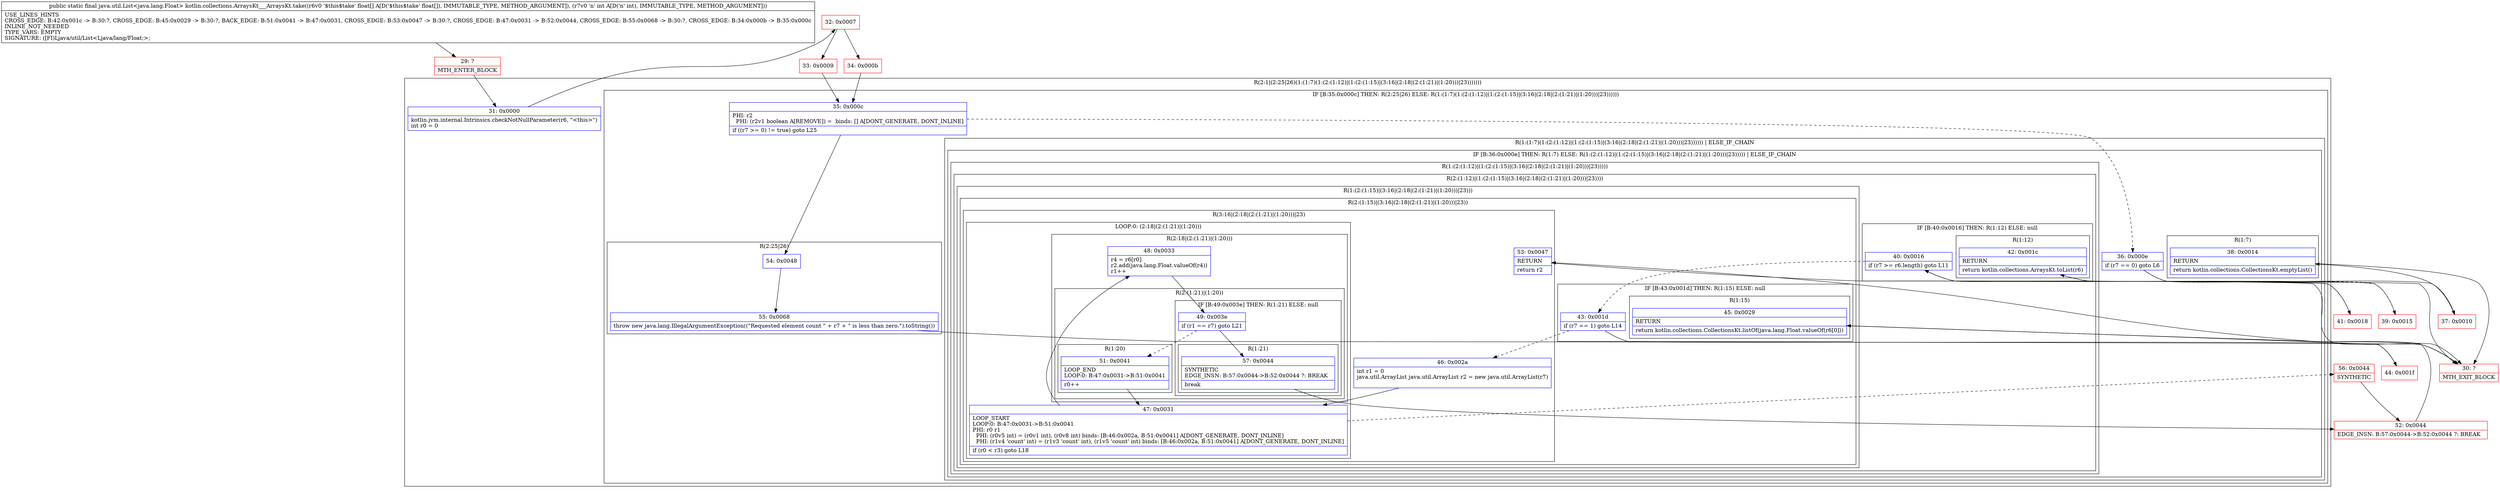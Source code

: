 digraph "CFG forkotlin.collections.ArraysKt___ArraysKt.take([FI)Ljava\/util\/List;" {
subgraph cluster_Region_1726907037 {
label = "R(2:1|(2:25|26)(1:(1:7)(1:(2:(1:12)|(1:(2:(1:15)|(3:16|(2:18|(2:(1:21)|(1:20)))|23)))))))";
node [shape=record,color=blue];
Node_31 [shape=record,label="{31\:\ 0x0000|kotlin.jvm.internal.Intrinsics.checkNotNullParameter(r6, \"\<this\>\")\lint r0 = 0\l}"];
subgraph cluster_IfRegion_233468546 {
label = "IF [B:35:0x000c] THEN: R(2:25|26) ELSE: R(1:(1:7)(1:(2:(1:12)|(1:(2:(1:15)|(3:16|(2:18|(2:(1:21)|(1:20)))|23))))))";
node [shape=record,color=blue];
Node_35 [shape=record,label="{35\:\ 0x000c|PHI: r2 \l  PHI: (r2v1 boolean A[REMOVE]) =  binds: [] A[DONT_GENERATE, DONT_INLINE]\l|if ((r7 \>= 0) != true) goto L25\l}"];
subgraph cluster_Region_1030641843 {
label = "R(2:25|26)";
node [shape=record,color=blue];
Node_54 [shape=record,label="{54\:\ 0x0048}"];
Node_55 [shape=record,label="{55\:\ 0x0068|throw new java.lang.IllegalArgumentException((\"Requested element count \" + r7 + \" is less than zero.\").toString())\l}"];
}
subgraph cluster_Region_880908904 {
label = "R(1:(1:7)(1:(2:(1:12)|(1:(2:(1:15)|(3:16|(2:18|(2:(1:21)|(1:20)))|23)))))) | ELSE_IF_CHAIN\l";
node [shape=record,color=blue];
subgraph cluster_IfRegion_747263247 {
label = "IF [B:36:0x000e] THEN: R(1:7) ELSE: R(1:(2:(1:12)|(1:(2:(1:15)|(3:16|(2:18|(2:(1:21)|(1:20)))|23))))) | ELSE_IF_CHAIN\l";
node [shape=record,color=blue];
Node_36 [shape=record,label="{36\:\ 0x000e|if (r7 == 0) goto L6\l}"];
subgraph cluster_Region_1915374718 {
label = "R(1:7)";
node [shape=record,color=blue];
Node_38 [shape=record,label="{38\:\ 0x0014|RETURN\l|return kotlin.collections.CollectionsKt.emptyList()\l}"];
}
subgraph cluster_Region_1036925256 {
label = "R(1:(2:(1:12)|(1:(2:(1:15)|(3:16|(2:18|(2:(1:21)|(1:20)))|23)))))";
node [shape=record,color=blue];
subgraph cluster_Region_94676547 {
label = "R(2:(1:12)|(1:(2:(1:15)|(3:16|(2:18|(2:(1:21)|(1:20)))|23))))";
node [shape=record,color=blue];
subgraph cluster_IfRegion_2079898069 {
label = "IF [B:40:0x0016] THEN: R(1:12) ELSE: null";
node [shape=record,color=blue];
Node_40 [shape=record,label="{40\:\ 0x0016|if (r7 \>= r6.length) goto L11\l}"];
subgraph cluster_Region_1527862120 {
label = "R(1:12)";
node [shape=record,color=blue];
Node_42 [shape=record,label="{42\:\ 0x001c|RETURN\l|return kotlin.collections.ArraysKt.toList(r6)\l}"];
}
}
subgraph cluster_Region_400106811 {
label = "R(1:(2:(1:15)|(3:16|(2:18|(2:(1:21)|(1:20)))|23)))";
node [shape=record,color=blue];
subgraph cluster_Region_938417981 {
label = "R(2:(1:15)|(3:16|(2:18|(2:(1:21)|(1:20)))|23))";
node [shape=record,color=blue];
subgraph cluster_IfRegion_166149636 {
label = "IF [B:43:0x001d] THEN: R(1:15) ELSE: null";
node [shape=record,color=blue];
Node_43 [shape=record,label="{43\:\ 0x001d|if (r7 == 1) goto L14\l}"];
subgraph cluster_Region_1488758339 {
label = "R(1:15)";
node [shape=record,color=blue];
Node_45 [shape=record,label="{45\:\ 0x0029|RETURN\l|return kotlin.collections.CollectionsKt.listOf(java.lang.Float.valueOf(r6[0]))\l}"];
}
}
subgraph cluster_Region_2084890446 {
label = "R(3:16|(2:18|(2:(1:21)|(1:20)))|23)";
node [shape=record,color=blue];
Node_46 [shape=record,label="{46\:\ 0x002a|int r1 = 0\ljava.util.ArrayList java.util.ArrayList r2 = new java.util.ArrayList(r7)\l\l}"];
subgraph cluster_LoopRegion_101888146 {
label = "LOOP:0: (2:18|(2:(1:21)|(1:20)))";
node [shape=record,color=blue];
Node_47 [shape=record,label="{47\:\ 0x0031|LOOP_START\lLOOP:0: B:47:0x0031\-\>B:51:0x0041\lPHI: r0 r1 \l  PHI: (r0v5 int) = (r0v1 int), (r0v8 int) binds: [B:46:0x002a, B:51:0x0041] A[DONT_GENERATE, DONT_INLINE]\l  PHI: (r1v4 'count' int) = (r1v3 'count' int), (r1v5 'count' int) binds: [B:46:0x002a, B:51:0x0041] A[DONT_GENERATE, DONT_INLINE]\l|if (r0 \< r3) goto L18\l}"];
subgraph cluster_Region_1123046927 {
label = "R(2:18|(2:(1:21)|(1:20)))";
node [shape=record,color=blue];
Node_48 [shape=record,label="{48\:\ 0x0033|r4 = r6[r0]\lr2.add(java.lang.Float.valueOf(r4))\lr1++\l}"];
subgraph cluster_Region_1229668762 {
label = "R(2:(1:21)|(1:20))";
node [shape=record,color=blue];
subgraph cluster_IfRegion_1848408113 {
label = "IF [B:49:0x003e] THEN: R(1:21) ELSE: null";
node [shape=record,color=blue];
Node_49 [shape=record,label="{49\:\ 0x003e|if (r1 == r7) goto L21\l}"];
subgraph cluster_Region_2037141929 {
label = "R(1:21)";
node [shape=record,color=blue];
Node_57 [shape=record,label="{57\:\ 0x0044|SYNTHETIC\lEDGE_INSN: B:57:0x0044\-\>B:52:0x0044 ?: BREAK  \l|break\l}"];
}
}
subgraph cluster_Region_831826585 {
label = "R(1:20)";
node [shape=record,color=blue];
Node_51 [shape=record,label="{51\:\ 0x0041|LOOP_END\lLOOP:0: B:47:0x0031\-\>B:51:0x0041\l|r0++\l}"];
}
}
}
}
Node_53 [shape=record,label="{53\:\ 0x0047|RETURN\l|return r2\l}"];
}
}
}
}
}
}
}
}
}
Node_29 [shape=record,color=red,label="{29\:\ ?|MTH_ENTER_BLOCK\l}"];
Node_32 [shape=record,color=red,label="{32\:\ 0x0007}"];
Node_33 [shape=record,color=red,label="{33\:\ 0x0009}"];
Node_37 [shape=record,color=red,label="{37\:\ 0x0010}"];
Node_30 [shape=record,color=red,label="{30\:\ ?|MTH_EXIT_BLOCK\l}"];
Node_39 [shape=record,color=red,label="{39\:\ 0x0015}"];
Node_41 [shape=record,color=red,label="{41\:\ 0x0018}"];
Node_44 [shape=record,color=red,label="{44\:\ 0x001f}"];
Node_52 [shape=record,color=red,label="{52\:\ 0x0044|EDGE_INSN: B:57:0x0044\-\>B:52:0x0044 ?: BREAK  \l}"];
Node_56 [shape=record,color=red,label="{56\:\ 0x0044|SYNTHETIC\l}"];
Node_34 [shape=record,color=red,label="{34\:\ 0x000b}"];
MethodNode[shape=record,label="{public static final java.util.List\<java.lang.Float\> kotlin.collections.ArraysKt___ArraysKt.take((r6v0 '$this$take' float[] A[D('$this$take' float[]), IMMUTABLE_TYPE, METHOD_ARGUMENT]), (r7v0 'n' int A[D('n' int), IMMUTABLE_TYPE, METHOD_ARGUMENT]))  | USE_LINES_HINTS\lCROSS_EDGE: B:42:0x001c \-\> B:30:?, CROSS_EDGE: B:45:0x0029 \-\> B:30:?, BACK_EDGE: B:51:0x0041 \-\> B:47:0x0031, CROSS_EDGE: B:53:0x0047 \-\> B:30:?, CROSS_EDGE: B:47:0x0031 \-\> B:52:0x0044, CROSS_EDGE: B:55:0x0068 \-\> B:30:?, CROSS_EDGE: B:34:0x000b \-\> B:35:0x000c\lINLINE_NOT_NEEDED\lTYPE_VARS: EMPTY\lSIGNATURE: ([FI)Ljava\/util\/List\<Ljava\/lang\/Float;\>;\l}"];
MethodNode -> Node_29;Node_31 -> Node_32;
Node_35 -> Node_36[style=dashed];
Node_35 -> Node_54;
Node_54 -> Node_55;
Node_55 -> Node_30;
Node_36 -> Node_37;
Node_36 -> Node_39[style=dashed];
Node_38 -> Node_30;
Node_40 -> Node_41;
Node_40 -> Node_43[style=dashed];
Node_42 -> Node_30;
Node_43 -> Node_44;
Node_43 -> Node_46[style=dashed];
Node_45 -> Node_30;
Node_46 -> Node_47;
Node_47 -> Node_48;
Node_47 -> Node_56[style=dashed];
Node_48 -> Node_49;
Node_49 -> Node_51[style=dashed];
Node_49 -> Node_57;
Node_57 -> Node_52;
Node_51 -> Node_47;
Node_53 -> Node_30;
Node_29 -> Node_31;
Node_32 -> Node_33;
Node_32 -> Node_34;
Node_33 -> Node_35;
Node_37 -> Node_38;
Node_39 -> Node_40;
Node_41 -> Node_42;
Node_44 -> Node_45;
Node_52 -> Node_53;
Node_56 -> Node_52;
Node_34 -> Node_35;
}

